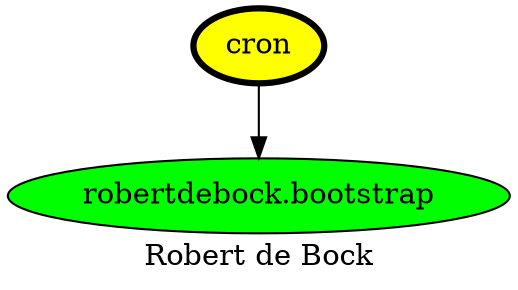 digraph PhiloDilemma {
  label = "Robert de Bock" ;
  overlap=false
  {
    "cron" [fillcolor=yellow style=filled penwidth=3]
    "robertdebock.bootstrap" [fillcolor=green style=filled]
  }
  "cron" -> "robertdebock.bootstrap"
}
